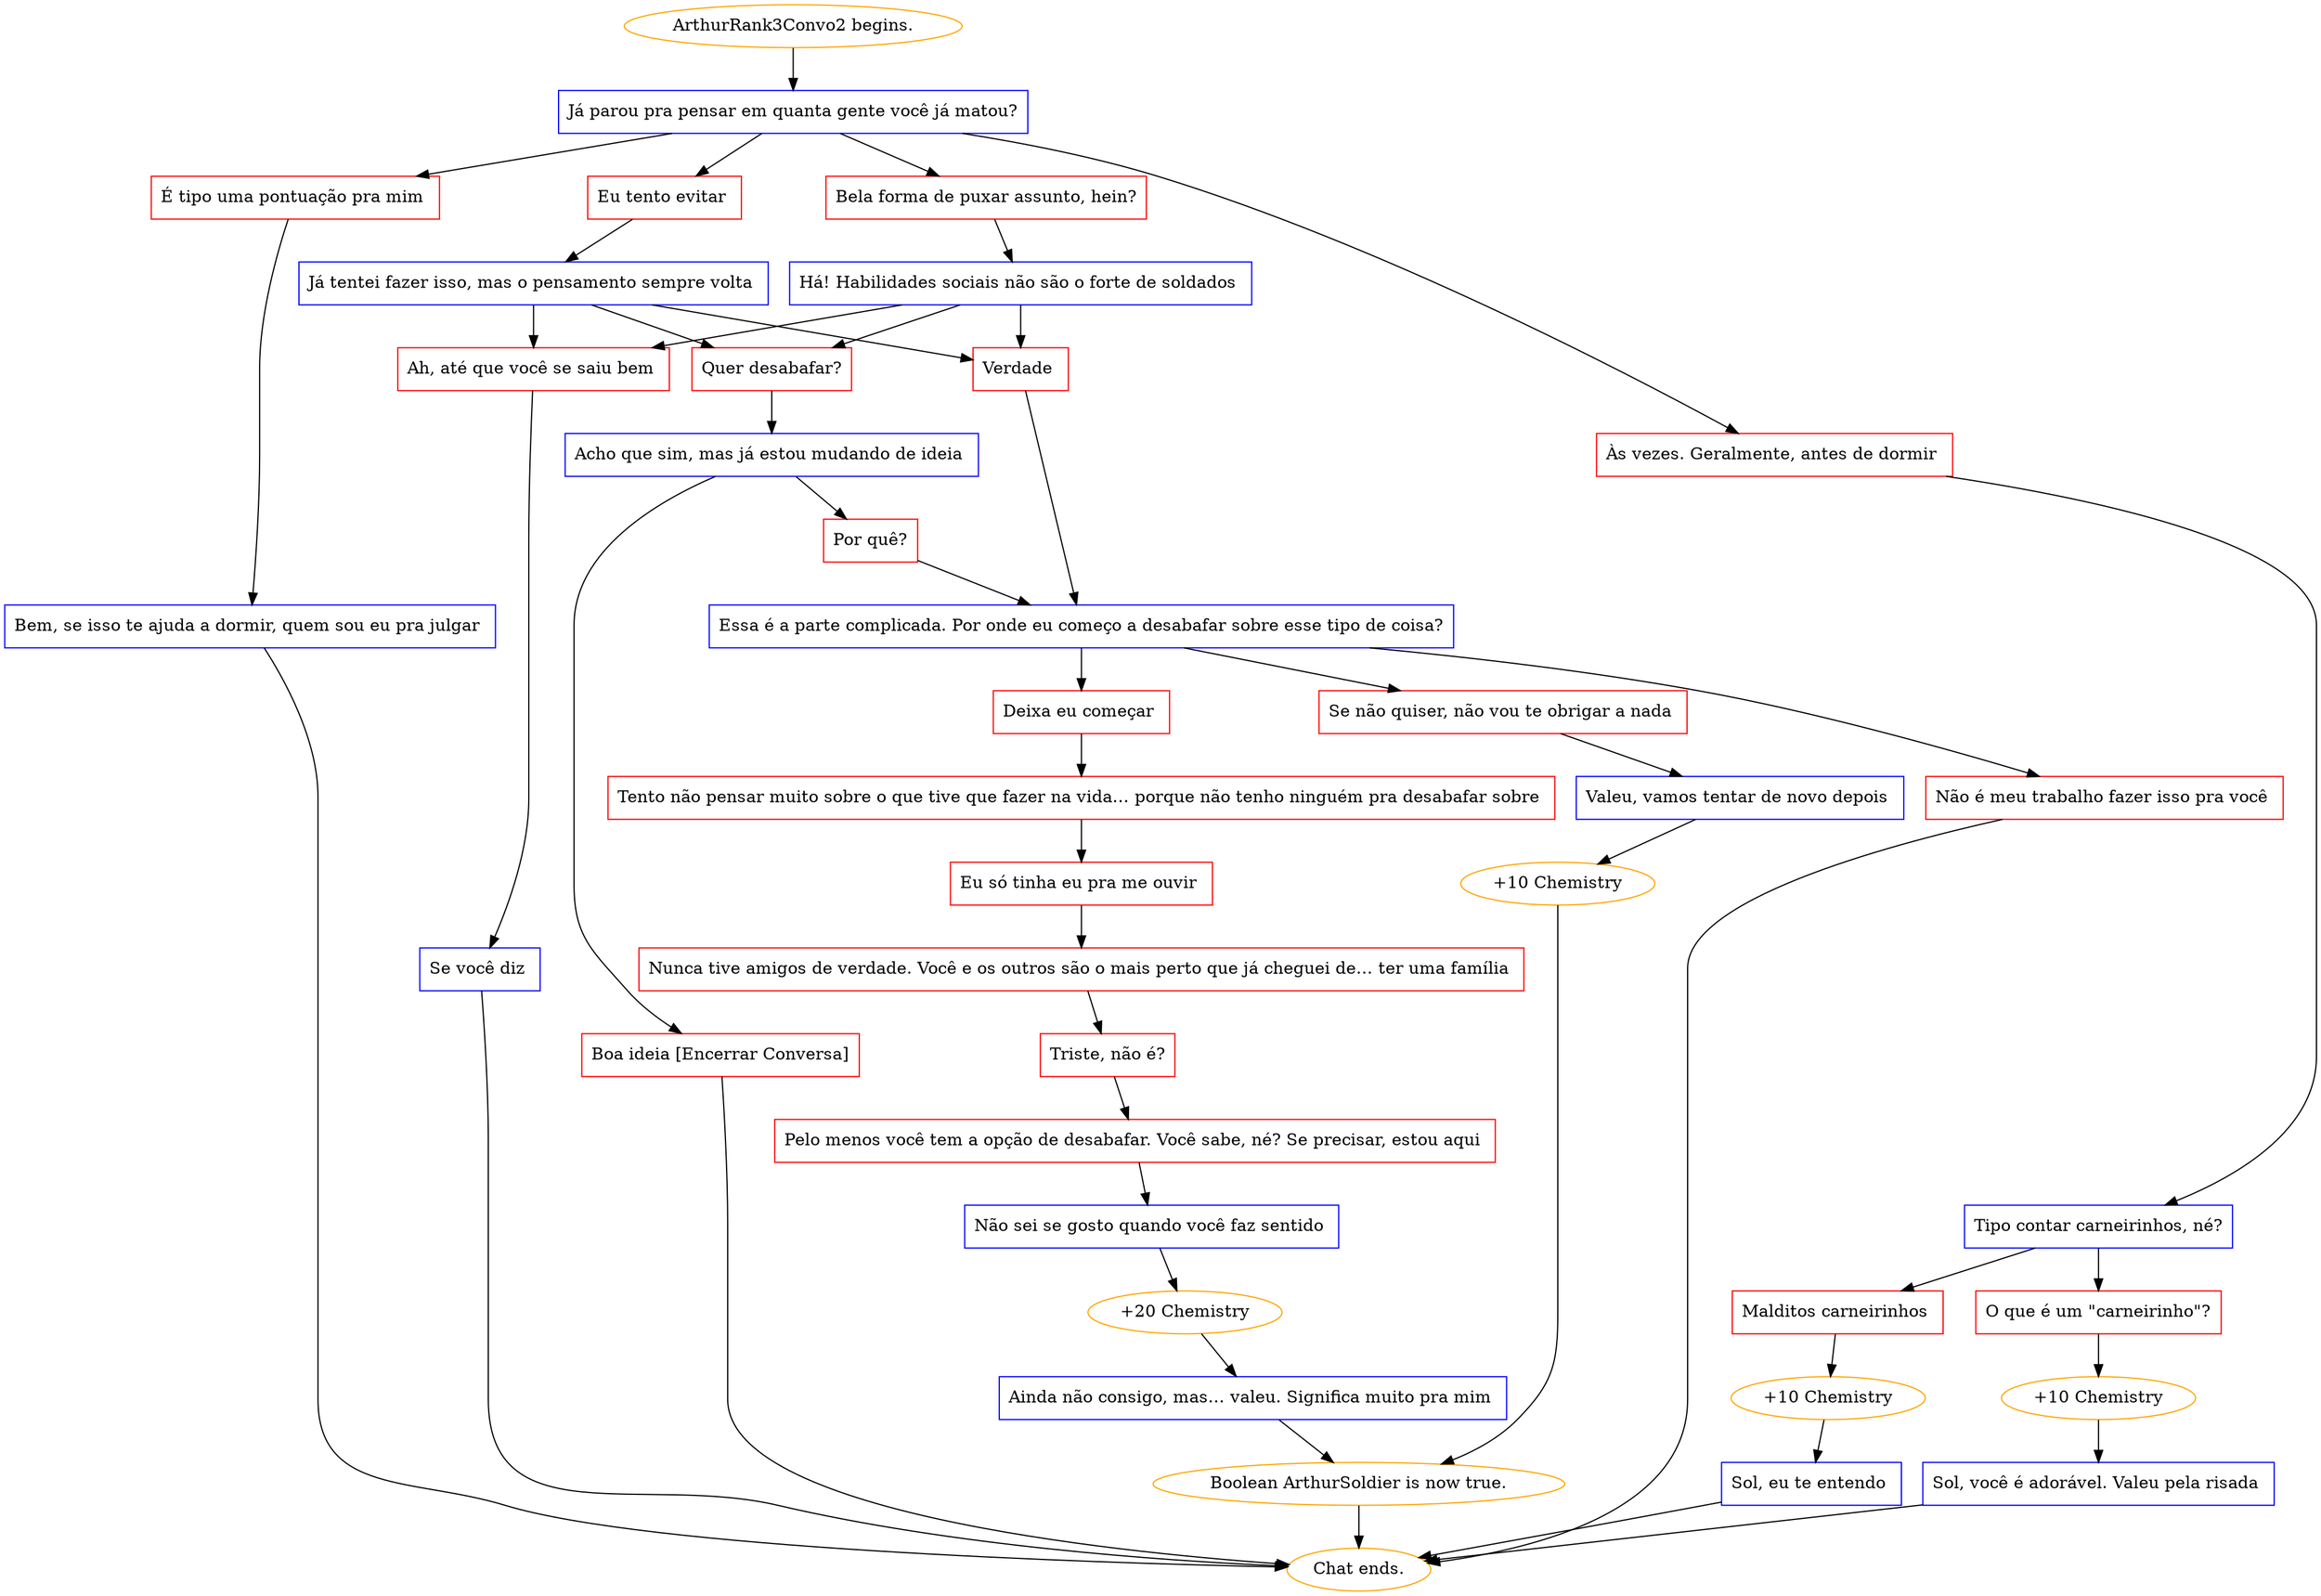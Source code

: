 digraph {
	"ArthurRank3Convo2 begins." [color=orange];
		"ArthurRank3Convo2 begins." -> j3569294456;
	j3569294456 [label="Já parou pra pensar em quanta gente você já matou?",shape=box,color=blue];
		j3569294456 -> j3815670457;
		j3569294456 -> j718389321;
		j3569294456 -> j675814079;
		j3569294456 -> j4013172575;
	j3815670457 [label="Eu tento evitar ",shape=box,color=red];
		j3815670457 -> j3704585217;
	j718389321 [label="Bela forma de puxar assunto, hein?",shape=box,color=red];
		j718389321 -> j423866122;
	j675814079 [label="Às vezes. Geralmente, antes de dormir ",shape=box,color=red];
		j675814079 -> j835666027;
	j4013172575 [label="É tipo uma pontuação pra mim ",shape=box,color=red];
		j4013172575 -> j2519860166;
	j3704585217 [label="Já tentei fazer isso, mas o pensamento sempre volta ",shape=box,color=blue];
		j3704585217 -> j909958878;
		j3704585217 -> j12986327;
		j3704585217 -> j2742717078;
	j423866122 [label="Há! Habilidades sociais não são o forte de soldados ",shape=box,color=blue];
		j423866122 -> j909958878;
		j423866122 -> j12986327;
		j423866122 -> j2742717078;
	j835666027 [label="Tipo contar carneirinhos, né?",shape=box,color=blue];
		j835666027 -> j3080222640;
		j835666027 -> j464741737;
	j2519860166 [label="Bem, se isso te ajuda a dormir, quem sou eu pra julgar ",shape=box,color=blue];
		j2519860166 -> "Chat ends.";
	j909958878 [label="Quer desabafar?",shape=box,color=red];
		j909958878 -> j155820034;
	j12986327 [label="Verdade ",shape=box,color=red];
		j12986327 -> j1020108391;
	j2742717078 [label="Ah, até que você se saiu bem ",shape=box,color=red];
		j2742717078 -> j1686923502;
	j3080222640 [label="Malditos carneirinhos ",shape=box,color=red];
		j3080222640 -> j4084600978;
	j464741737 [label="O que é um \"carneirinho\"?",shape=box,color=red];
		j464741737 -> j2432984396;
	"Chat ends." [color=orange];
	j155820034 [label="Acho que sim, mas já estou mudando de ideia ",shape=box,color=blue];
		j155820034 -> j1574221520;
		j155820034 -> j3213736645;
	j1020108391 [label="Essa é a parte complicada. Por onde eu começo a desabafar sobre esse tipo de coisa?",shape=box,color=blue];
		j1020108391 -> j2062776932;
		j1020108391 -> j793283071;
		j1020108391 -> j4024901848;
	j1686923502 [label="Se você diz ",shape=box,color=blue];
		j1686923502 -> "Chat ends.";
	j4084600978 [label="+10 Chemistry",color=orange];
		j4084600978 -> j3710204136;
	j2432984396 [label="+10 Chemistry",color=orange];
		j2432984396 -> j3665990732;
	j1574221520 [label="Por quê?",shape=box,color=red];
		j1574221520 -> j1020108391;
	j3213736645 [label="Boa ideia [Encerrar Conversa]",shape=box,color=red];
		j3213736645 -> "Chat ends.";
	j2062776932 [label="Se não quiser, não vou te obrigar a nada ",shape=box,color=red];
		j2062776932 -> j1247081175;
	j793283071 [label="Deixa eu começar ",shape=box,color=red];
		j793283071 -> j2621359753;
	j4024901848 [label="Não é meu trabalho fazer isso pra você ",shape=box,color=red];
		j4024901848 -> "Chat ends.";
	j3710204136 [label="Sol, eu te entendo ",shape=box,color=blue];
		j3710204136 -> "Chat ends.";
	j3665990732 [label="Sol, você é adorável. Valeu pela risada ",shape=box,color=blue];
		j3665990732 -> "Chat ends.";
	j1247081175 [label="Valeu, vamos tentar de novo depois ",shape=box,color=blue];
		j1247081175 -> j3874352369;
	j2621359753 [label="Tento não pensar muito sobre o que tive que fazer na vida… porque não tenho ninguém pra desabafar sobre ",shape=box,color=red];
		j2621359753 -> j946335654;
	j3874352369 [label="+10 Chemistry",color=orange];
		j3874352369 -> j1487843466;
	j946335654 [label="Eu só tinha eu pra me ouvir ",shape=box,color=red];
		j946335654 -> j128935246;
	j1487843466 [label="Boolean ArthurSoldier is now true.",color=orange];
		j1487843466 -> "Chat ends.";
	j128935246 [label="Nunca tive amigos de verdade. Você e os outros são o mais perto que já cheguei de… ter uma família ",shape=box,color=red];
		j128935246 -> j3171001681;
	j3171001681 [label="Triste, não é?",shape=box,color=red];
		j3171001681 -> j3084749786;
	j3084749786 [label="Pelo menos você tem a opção de desabafar. Você sabe, né? Se precisar, estou aqui ",shape=box,color=red];
		j3084749786 -> j644912650;
	j644912650 [label="Não sei se gosto quando você faz sentido ",shape=box,color=blue];
		j644912650 -> j2412142152;
	j2412142152 [label="+20 Chemistry",color=orange];
		j2412142152 -> j3191511912;
	j3191511912 [label="Ainda não consigo, mas… valeu. Significa muito pra mim ",shape=box,color=blue];
		j3191511912 -> j1487843466;
}